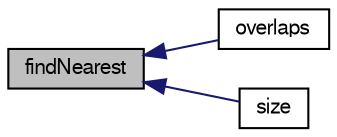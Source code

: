 digraph "findNearest"
{
  bgcolor="transparent";
  edge [fontname="FreeSans",fontsize="10",labelfontname="FreeSans",labelfontsize="10"];
  node [fontname="FreeSans",fontsize="10",shape=record];
  rankdir="LR";
  Node57 [label="findNearest",height=0.2,width=0.4,color="black", fillcolor="grey75", style="filled", fontcolor="black"];
  Node57 -> Node58 [dir="back",color="midnightblue",fontsize="10",style="solid",fontname="FreeSans"];
  Node58 [label="overlaps",height=0.2,width=0.4,color="black",URL="$a25618.html#a6136878d0b7e3e2b1bec143ef3a65a61",tooltip="Check if any point on shape is inside sphere. "];
  Node57 -> Node59 [dir="back",color="midnightblue",fontsize="10",style="solid",fontname="FreeSans"];
  Node59 [label="size",height=0.2,width=0.4,color="black",URL="$a25618.html#a9facbf0a118d395c89884e45a5ca4e4b"];
}
